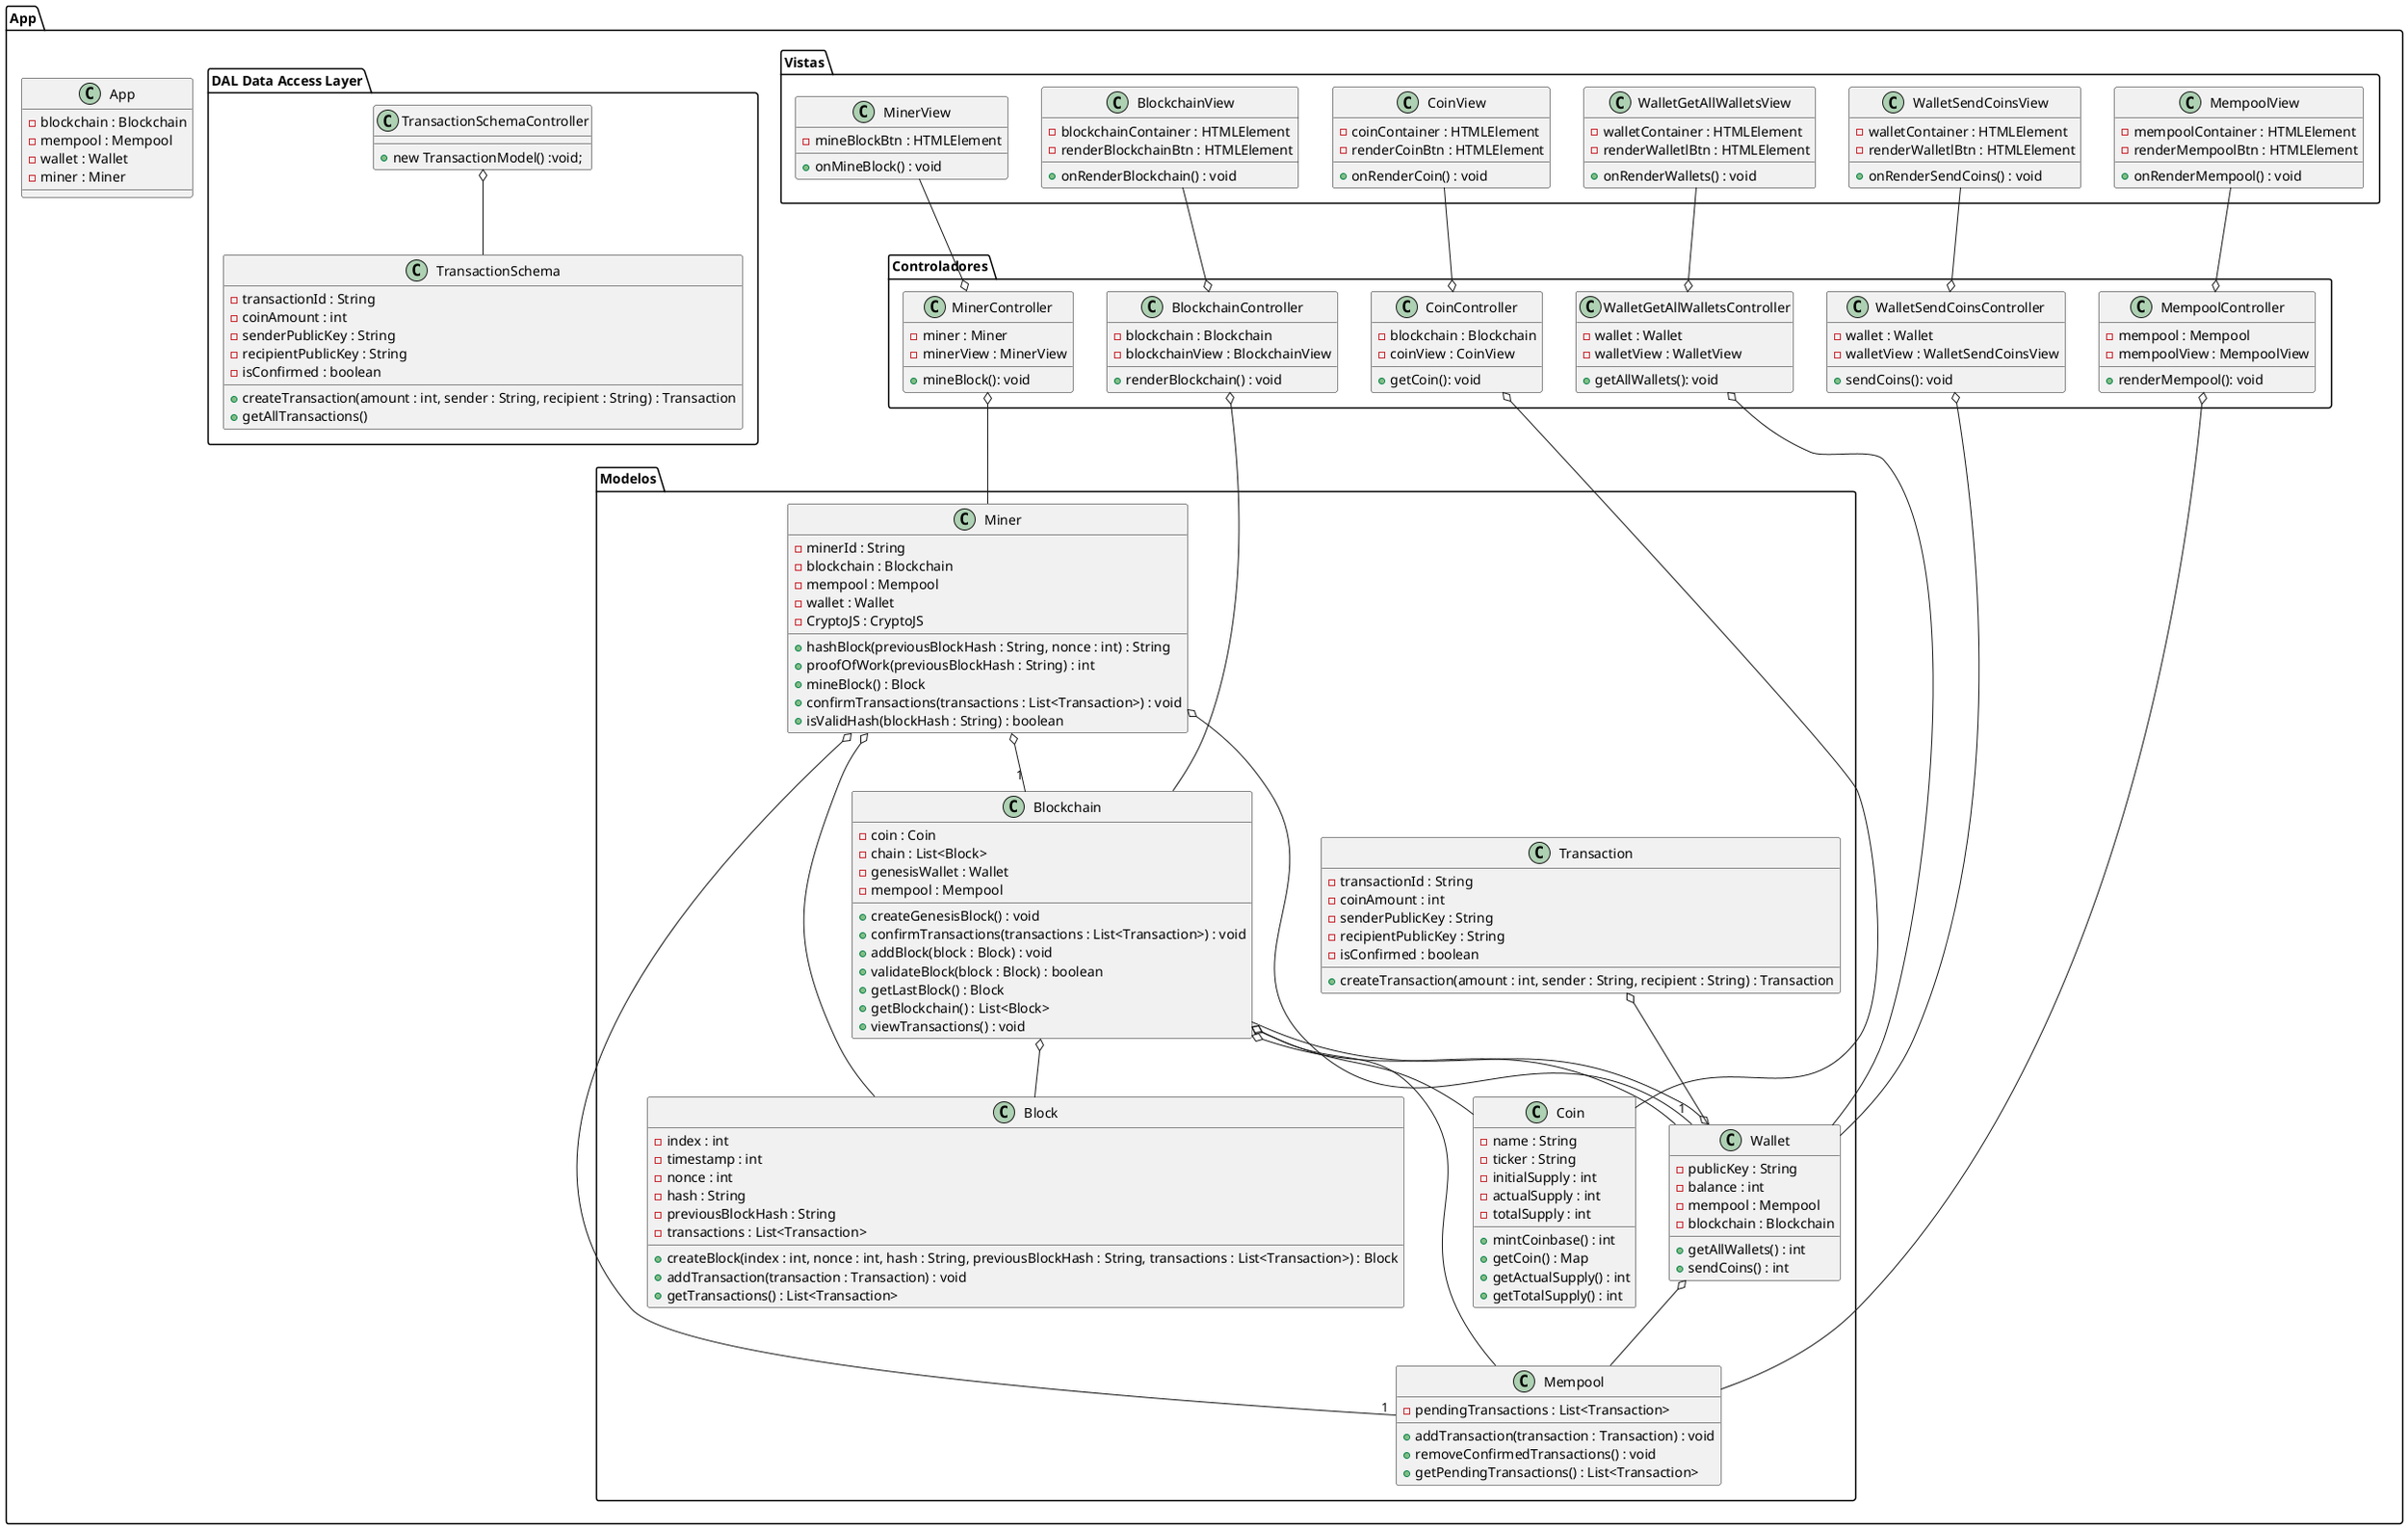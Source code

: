 @startuml 6

package "App"{

  class App {
    -blockchain : Blockchain
    -mempool : Mempool
    -wallet : Wallet
    -miner : Miner

  }

  package "Modelos" {
    class Blockchain {
      -coin : Coin
      -chain : List<Block>
      -genesisWallet : Wallet
      -mempool : Mempool
      +createGenesisBlock() : void
      +confirmTransactions(transactions : List<Transaction>) : void
      +addBlock(block : Block) : void
      +validateBlock(block : Block) : boolean
      +getLastBlock() : Block
      +getBlockchain() : List<Block>
      +viewTransactions() : void
    }
    Blockchain o-- Coin
    Blockchain o-- Wallet
    Blockchain o-- Mempool
    Blockchain o-- Block

    class Miner {
      -minerId : String
      -blockchain : Blockchain
      -mempool : Mempool
      -wallet : Wallet
      -CryptoJS : CryptoJS
      +hashBlock(previousBlockHash : String, nonce : int) : String
      +proofOfWork(previousBlockHash : String) : int
      +mineBlock() : Block
      +confirmTransactions(transactions : List<Transaction>) : void
      +isValidHash(blockHash : String) : boolean
    }
    Miner o-- "1" Blockchain
    Miner o-- "1" Mempool
    Miner o-- "1" Wallet
    Miner o-- Block

    class Mempool {
      -pendingTransactions : List<Transaction>
      +addTransaction(transaction : Transaction) : void
      +removeConfirmedTransactions() : void
      +getPendingTransactions() : List<Transaction>
    }

    class Wallet {
      -publicKey : String
      -balance : int
      -mempool : Mempool
      -blockchain : Blockchain
      +getAllWallets() : int
      +sendCoins() : int
    }
    Wallet o-- Mempool
    Wallet o-- Blockchain

    class Block {
      -index : int
      -timestamp : int
      -nonce : int
      -hash : String
      -previousBlockHash : String
      -transactions : List<Transaction>
      +createBlock(index : int, nonce : int, hash : String, previousBlockHash : String, transactions : List<Transaction>) : Block
      +addTransaction(transaction : Transaction) : void
      +getTransactions() : List<Transaction>
    }

    class Coin {
      -name : String
      -ticker : String
      -initialSupply : int
      -actualSupply : int
      -totalSupply : int
      +mintCoinbase() : int
      +getCoin() : Map
      +getActualSupply() : int
      +getTotalSupply() : int
    }

    class Transaction {
      -transactionId : String
      -coinAmount : int
      -senderPublicKey : String
      -recipientPublicKey : String
      -isConfirmed : boolean
      +createTransaction(amount : int, sender : String, recipient : String) : Transaction
    }
    Transaction o-- Wallet
  }

  package "Controladores" {
    class BlockchainController {
      -blockchain : Blockchain
      -blockchainView : BlockchainView
      +renderBlockchain() : void
    }
    BlockchainController o-- Blockchain

    class CoinController{
      -blockchain : Blockchain
      -coinView : CoinView
      +getCoin(): void
    }
    CoinController o-- Coin


    class MinerController{
      -miner : Miner
      -minerView : MinerView
      +mineBlock(): void
    }
    MinerController o-- Miner

    class MempoolController{
      -mempool : Mempool
      -mempoolView : MempoolView
      +renderMempool(): void
    }
    MempoolController o-- Mempool

    class WalletGetAllWalletsController{
      -wallet : Wallet
      -walletView : WalletView
      +getAllWallets(): void
    }
    WalletGetAllWalletsController o-- Wallet

    class WalletSendCoinsController{
      -wallet : Wallet
      -walletView : WalletSendCoinsView
      +sendCoins(): void
    }
    WalletSendCoinsController o-- Wallet
  }

  package "Vistas" {
    class BlockchainView {
      -blockchainContainer : HTMLElement
      -renderBlockchainBtn : HTMLElement
      +onRenderBlockchain() : void
    }
    BlockchainView --o BlockchainController

    class CoinView {
      -coinContainer : HTMLElement
      -renderCoinBtn : HTMLElement
      +onRenderCoin() : void
    }
    CoinView --o CoinController


    class MempoolView {
      -mempoolContainer : HTMLElement
      -renderMempoolBtn : HTMLElement
      +onRenderMempool() : void
    }
    MempoolView --o MempoolController


    class MinerView {
      -mineBlockBtn : HTMLElement
      +onMineBlock() : void
    }
    MinerView --o MinerController

    class WalletGetAllWalletsView {
      -walletContainer : HTMLElement
      -renderWalletlBtn : HTMLElement
      +onRenderWallets() : void
    }
    WalletGetAllWalletsView --o WalletGetAllWalletsController

    class WalletSendCoinsView{
      -walletContainer : HTMLElement
      -renderWalletlBtn : HTMLElement
      +onRenderSendCoins() : void
    }
    WalletSendCoinsView --o WalletSendCoinsController
  }

    package "DAL Data Access Layer" {
    class TransactionSchema {
      -transactionId : String
      -coinAmount : int
      -senderPublicKey : String
      -recipientPublicKey : String
      -isConfirmed : boolean
      +createTransaction(amount : int, sender : String, recipient : String) : Transaction
      +getAllTransactions() 
    }

    class TransactionSchemaController{
      +new TransactionModel() :void;
    }
    TransactionSchemaController o-- TransactionSchema
  }
}

@enduml

